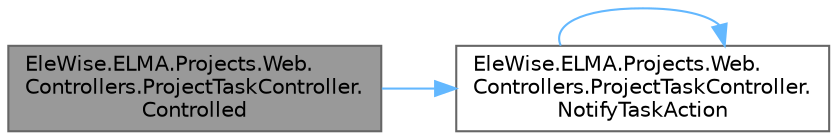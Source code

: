 digraph "EleWise.ELMA.Projects.Web.Controllers.ProjectTaskController.Controlled"
{
 // LATEX_PDF_SIZE
  bgcolor="transparent";
  edge [fontname=Helvetica,fontsize=10,labelfontname=Helvetica,labelfontsize=10];
  node [fontname=Helvetica,fontsize=10,shape=box,height=0.2,width=0.4];
  rankdir="LR";
  Node1 [id="Node000001",label="EleWise.ELMA.Projects.Web.\lControllers.ProjectTaskController.\lControlled",height=0.2,width=0.4,color="gray40", fillcolor="grey60", style="filled", fontcolor="black",tooltip="Действие \"Сделано\" во время контроля."];
  Node1 -> Node2 [id="edge1_Node000001_Node000002",color="steelblue1",style="solid",tooltip=" "];
  Node2 [id="Node000002",label="EleWise.ELMA.Projects.Web.\lControllers.ProjectTaskController.\lNotifyTaskAction",height=0.2,width=0.4,color="grey40", fillcolor="white", style="filled",URL="$class_ele_wise_1_1_e_l_m_a_1_1_projects_1_1_web_1_1_controllers_1_1_project_task_controller.html#a830c211791d59ac39bc484b47429e88e",tooltip=" "];
  Node2 -> Node2 [id="edge2_Node000002_Node000002",color="steelblue1",style="solid",tooltip=" "];
}
